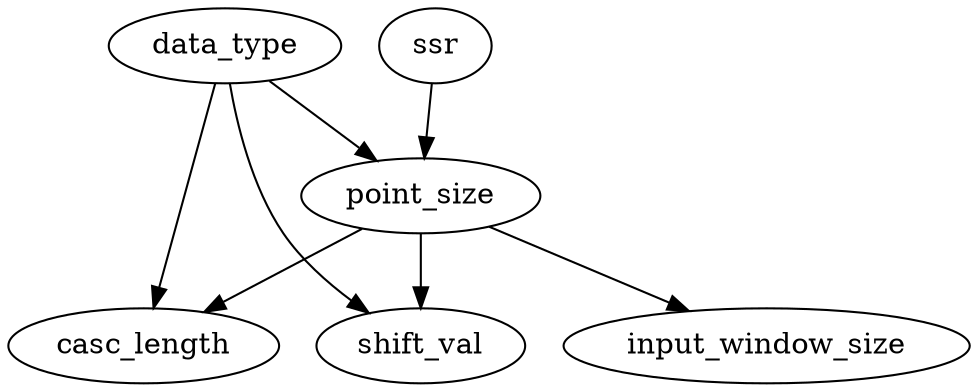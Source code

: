 digraph G {
data_type -> casc_length;
point_size -> casc_length;
point_size -> input_window_size;
data_type -> shift_val;
point_size -> shift_val;
data_type -> point_size;
ssr -> point_size;
}
